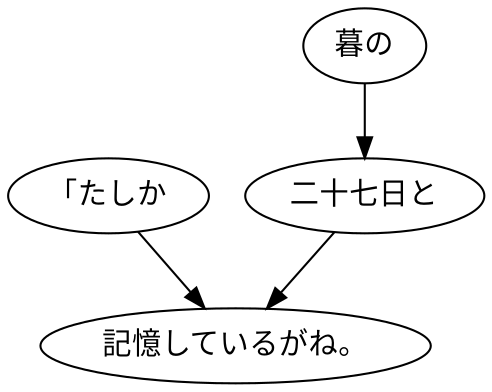 digraph graph1040 {
	node0 [label="「たしか"];
	node1 [label="暮の"];
	node2 [label="二十七日と"];
	node3 [label="記憶しているがね。"];
	node0 -> node3;
	node1 -> node2;
	node2 -> node3;
}
